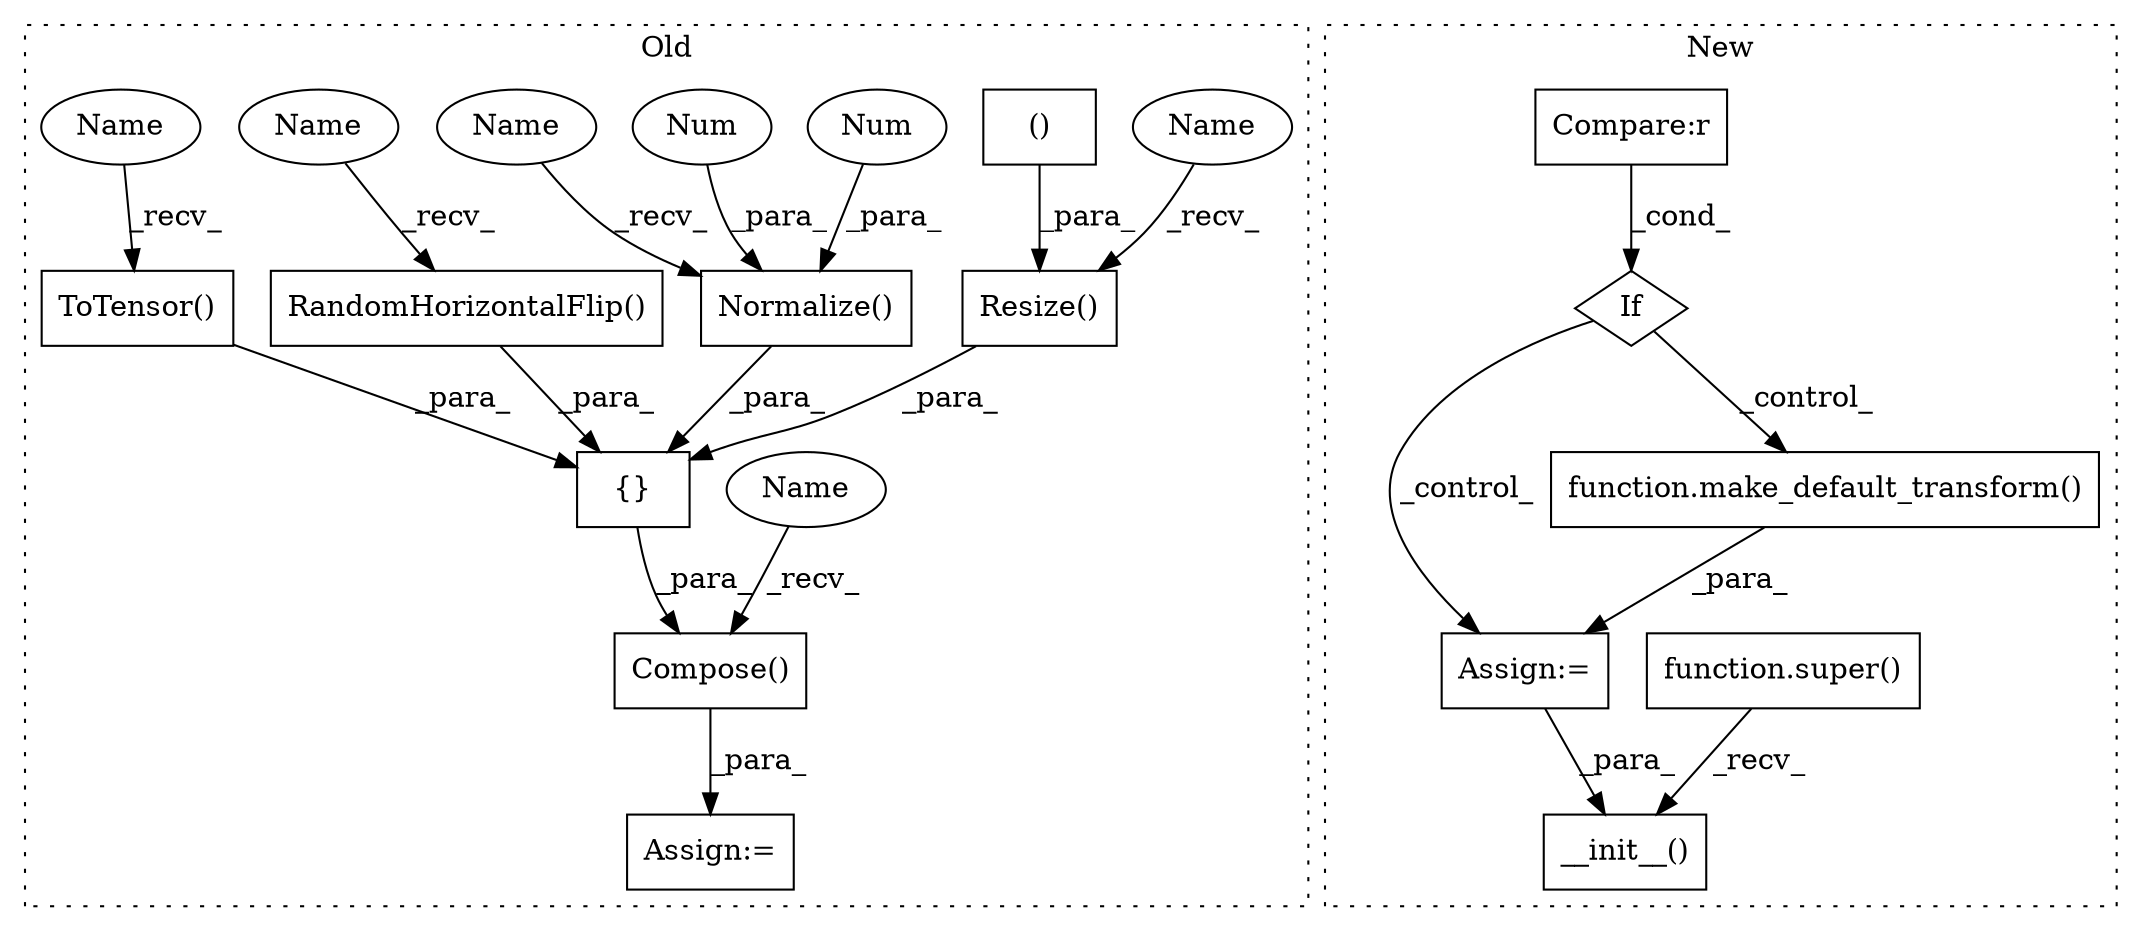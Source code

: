 digraph G {
subgraph cluster0 {
1 [label="RandomHorizontalFlip()" a="75" s="597" l="33" shape="box"];
3 [label="{}" a="59" s="526,709" l="14,0" shape="box"];
5 [label="Assign:=" a="68" s="504" l="3" shape="box"];
6 [label="()" a="54" s="569" l="12" shape="box"];
7 [label="Compose()" a="75" s="507,719" l="19,1" shape="box"];
8 [label="Normalize()" a="75" s="679,708" l="21,1" shape="box"];
9 [label="Resize()" a="75" s="540,582" l="18,1" shape="box"];
10 [label="Num" a="76" s="700" l="3" shape="ellipse"];
11 [label="Num" a="76" s="705" l="3" shape="ellipse"];
12 [label="ToTensor()" a="75" s="644" l="21" shape="box"];
17 [label="Name" a="87" s="540" l="10" shape="ellipse"];
18 [label="Name" a="87" s="507" l="10" shape="ellipse"];
19 [label="Name" a="87" s="679" l="10" shape="ellipse"];
20 [label="Name" a="87" s="597" l="10" shape="ellipse"];
21 [label="Name" a="87" s="644" l="10" shape="ellipse"];
label = "Old";
style="dotted";
}
subgraph cluster1 {
2 [label="__init__()" a="75" s="580,606" l="17,1" shape="box"];
4 [label="function.super()" a="75" s="580" l="7" shape="box"];
13 [label="Assign:=" a="68" s="534" l="3" shape="box"];
14 [label="If" a="96" s="491" l="3" shape="diamond"];
15 [label="Compare:r" a="40" s="494" l="17" shape="box"];
16 [label="function.make_default_transform()" a="75" s="537,570" l="23,1" shape="box"];
label = "New";
style="dotted";
}
1 -> 3 [label="_para_"];
3 -> 7 [label="_para_"];
4 -> 2 [label="_recv_"];
6 -> 9 [label="_para_"];
7 -> 5 [label="_para_"];
8 -> 3 [label="_para_"];
9 -> 3 [label="_para_"];
10 -> 8 [label="_para_"];
11 -> 8 [label="_para_"];
12 -> 3 [label="_para_"];
13 -> 2 [label="_para_"];
14 -> 13 [label="_control_"];
14 -> 16 [label="_control_"];
15 -> 14 [label="_cond_"];
16 -> 13 [label="_para_"];
17 -> 9 [label="_recv_"];
18 -> 7 [label="_recv_"];
19 -> 8 [label="_recv_"];
20 -> 1 [label="_recv_"];
21 -> 12 [label="_recv_"];
}
